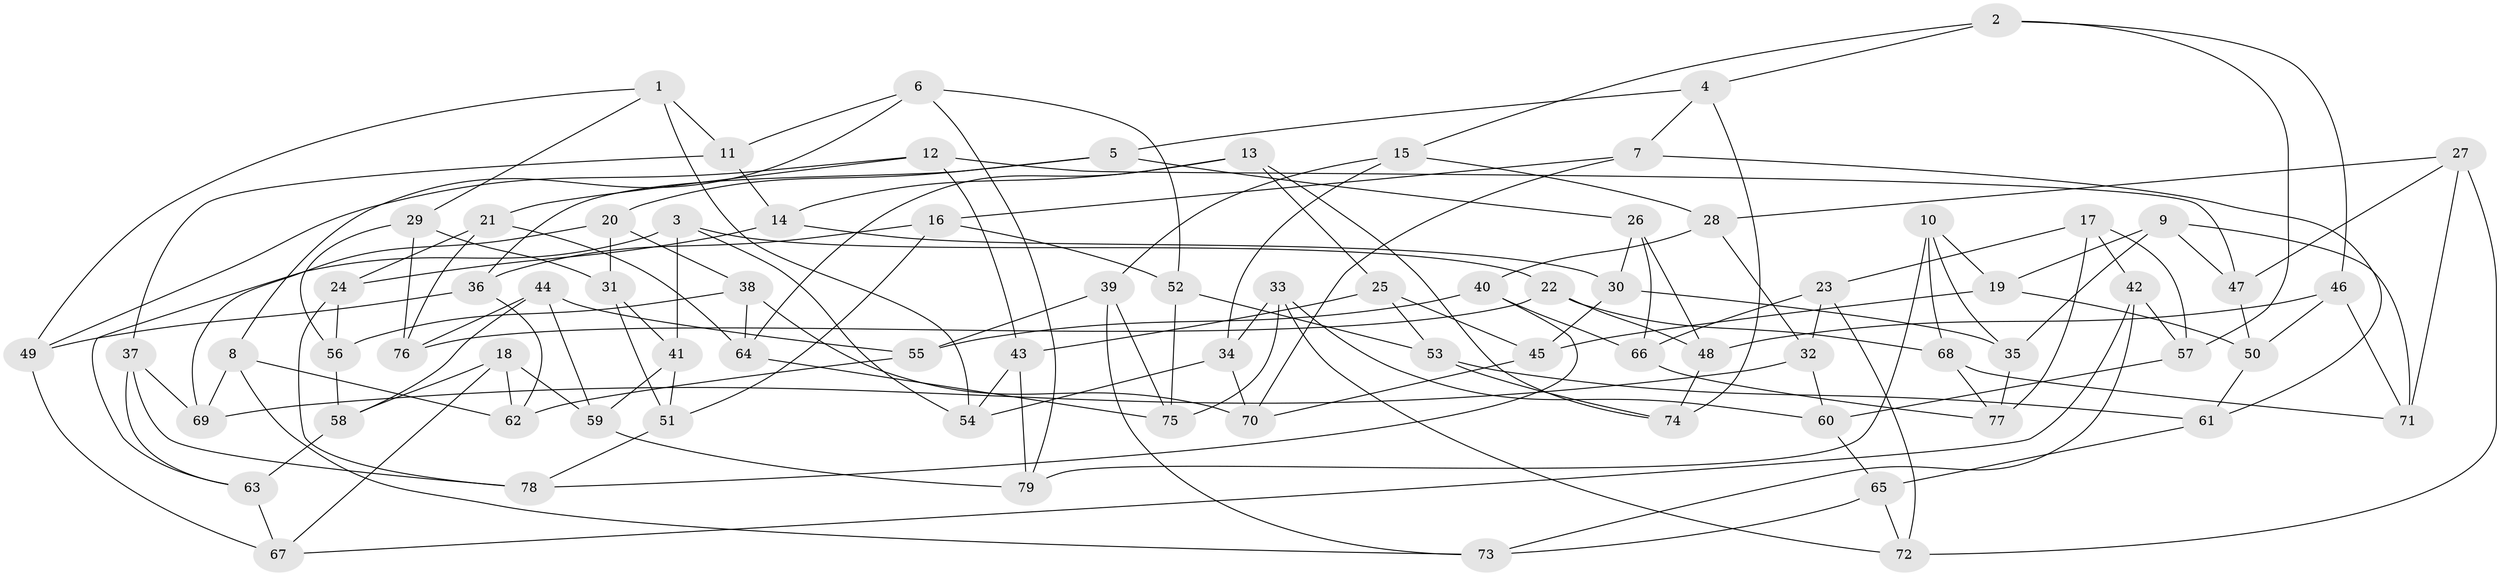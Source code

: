 // Generated by graph-tools (version 1.1) at 2025/57/03/09/25 04:57:48]
// undirected, 79 vertices, 158 edges
graph export_dot {
graph [start="1"]
  node [color=gray90,style=filled];
  1;
  2;
  3;
  4;
  5;
  6;
  7;
  8;
  9;
  10;
  11;
  12;
  13;
  14;
  15;
  16;
  17;
  18;
  19;
  20;
  21;
  22;
  23;
  24;
  25;
  26;
  27;
  28;
  29;
  30;
  31;
  32;
  33;
  34;
  35;
  36;
  37;
  38;
  39;
  40;
  41;
  42;
  43;
  44;
  45;
  46;
  47;
  48;
  49;
  50;
  51;
  52;
  53;
  54;
  55;
  56;
  57;
  58;
  59;
  60;
  61;
  62;
  63;
  64;
  65;
  66;
  67;
  68;
  69;
  70;
  71;
  72;
  73;
  74;
  75;
  76;
  77;
  78;
  79;
  1 -- 49;
  1 -- 29;
  1 -- 11;
  1 -- 54;
  2 -- 4;
  2 -- 46;
  2 -- 15;
  2 -- 57;
  3 -- 54;
  3 -- 63;
  3 -- 41;
  3 -- 22;
  4 -- 5;
  4 -- 74;
  4 -- 7;
  5 -- 20;
  5 -- 26;
  5 -- 36;
  6 -- 52;
  6 -- 8;
  6 -- 11;
  6 -- 79;
  7 -- 61;
  7 -- 16;
  7 -- 70;
  8 -- 69;
  8 -- 73;
  8 -- 62;
  9 -- 71;
  9 -- 35;
  9 -- 47;
  9 -- 19;
  10 -- 79;
  10 -- 35;
  10 -- 68;
  10 -- 19;
  11 -- 14;
  11 -- 37;
  12 -- 47;
  12 -- 43;
  12 -- 21;
  12 -- 49;
  13 -- 25;
  13 -- 64;
  13 -- 14;
  13 -- 74;
  14 -- 24;
  14 -- 30;
  15 -- 39;
  15 -- 28;
  15 -- 34;
  16 -- 52;
  16 -- 36;
  16 -- 51;
  17 -- 77;
  17 -- 23;
  17 -- 42;
  17 -- 57;
  18 -- 59;
  18 -- 62;
  18 -- 58;
  18 -- 67;
  19 -- 45;
  19 -- 50;
  20 -- 31;
  20 -- 69;
  20 -- 38;
  21 -- 64;
  21 -- 24;
  21 -- 76;
  22 -- 76;
  22 -- 68;
  22 -- 48;
  23 -- 32;
  23 -- 72;
  23 -- 66;
  24 -- 78;
  24 -- 56;
  25 -- 43;
  25 -- 53;
  25 -- 45;
  26 -- 66;
  26 -- 48;
  26 -- 30;
  27 -- 47;
  27 -- 28;
  27 -- 72;
  27 -- 71;
  28 -- 40;
  28 -- 32;
  29 -- 76;
  29 -- 31;
  29 -- 56;
  30 -- 45;
  30 -- 35;
  31 -- 41;
  31 -- 51;
  32 -- 60;
  32 -- 69;
  33 -- 72;
  33 -- 60;
  33 -- 75;
  33 -- 34;
  34 -- 70;
  34 -- 54;
  35 -- 77;
  36 -- 62;
  36 -- 49;
  37 -- 63;
  37 -- 69;
  37 -- 78;
  38 -- 56;
  38 -- 64;
  38 -- 70;
  39 -- 75;
  39 -- 55;
  39 -- 73;
  40 -- 55;
  40 -- 78;
  40 -- 66;
  41 -- 51;
  41 -- 59;
  42 -- 67;
  42 -- 57;
  42 -- 73;
  43 -- 54;
  43 -- 79;
  44 -- 58;
  44 -- 59;
  44 -- 55;
  44 -- 76;
  45 -- 70;
  46 -- 71;
  46 -- 50;
  46 -- 48;
  47 -- 50;
  48 -- 74;
  49 -- 67;
  50 -- 61;
  51 -- 78;
  52 -- 53;
  52 -- 75;
  53 -- 61;
  53 -- 74;
  55 -- 62;
  56 -- 58;
  57 -- 60;
  58 -- 63;
  59 -- 79;
  60 -- 65;
  61 -- 65;
  63 -- 67;
  64 -- 75;
  65 -- 72;
  65 -- 73;
  66 -- 77;
  68 -- 77;
  68 -- 71;
}
